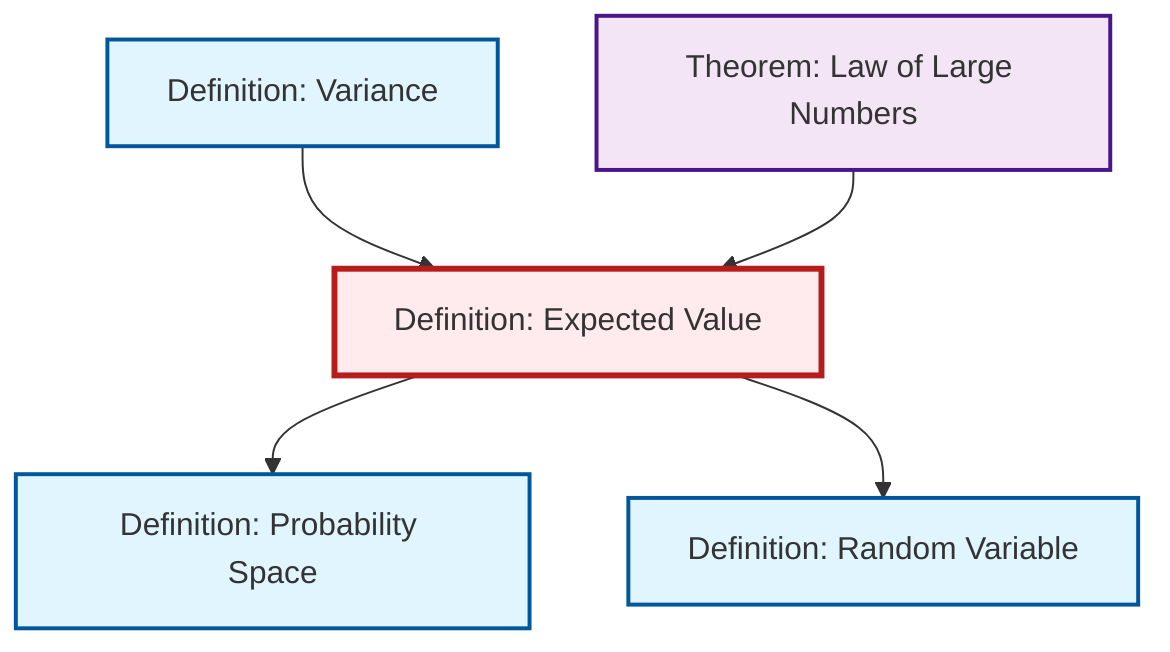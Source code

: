 graph TD
    classDef definition fill:#e1f5fe,stroke:#01579b,stroke-width:2px
    classDef theorem fill:#f3e5f5,stroke:#4a148c,stroke-width:2px
    classDef axiom fill:#fff3e0,stroke:#e65100,stroke-width:2px
    classDef example fill:#e8f5e9,stroke:#1b5e20,stroke-width:2px
    classDef current fill:#ffebee,stroke:#b71c1c,stroke-width:3px
    def-probability-space["Definition: Probability Space"]:::definition
    def-random-variable["Definition: Random Variable"]:::definition
    def-expectation["Definition: Expected Value"]:::definition
    def-variance["Definition: Variance"]:::definition
    thm-law-of-large-numbers["Theorem: Law of Large Numbers"]:::theorem
    def-expectation --> def-probability-space
    def-variance --> def-expectation
    thm-law-of-large-numbers --> def-expectation
    def-expectation --> def-random-variable
    class def-expectation current